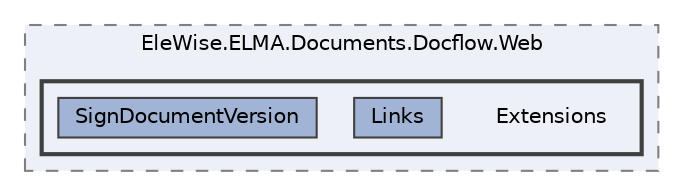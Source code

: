 digraph "Web/Modules/EleWise.ELMA.Documents.Docflow.Web/Extensions"
{
 // LATEX_PDF_SIZE
  bgcolor="transparent";
  edge [fontname=Helvetica,fontsize=10,labelfontname=Helvetica,labelfontsize=10];
  node [fontname=Helvetica,fontsize=10,shape=box,height=0.2,width=0.4];
  compound=true
  subgraph clusterdir_ba52edece981b4f21cbf7e0bbcb9a866 {
    graph [ bgcolor="#edf0f7", pencolor="grey50", label="EleWise.ELMA.Documents.Docflow.Web", fontname=Helvetica,fontsize=10 style="filled,dashed", URL="dir_ba52edece981b4f21cbf7e0bbcb9a866.html",tooltip=""]
  subgraph clusterdir_5ae104617f51b32c0427288f44a90922 {
    graph [ bgcolor="#edf0f7", pencolor="grey25", label="", fontname=Helvetica,fontsize=10 style="filled,bold", URL="dir_5ae104617f51b32c0427288f44a90922.html",tooltip=""]
    dir_5ae104617f51b32c0427288f44a90922 [shape=plaintext, label="Extensions"];
  dir_bf5db9d13d5862925fa624816386db93 [label="Links", fillcolor="#a2b4d6", color="grey25", style="filled", URL="dir_bf5db9d13d5862925fa624816386db93.html",tooltip=""];
  dir_8b9301fc06b987c815cd3966721b2168 [label="SignDocumentVersion", fillcolor="#a2b4d6", color="grey25", style="filled", URL="dir_8b9301fc06b987c815cd3966721b2168.html",tooltip=""];
  }
  }
}
